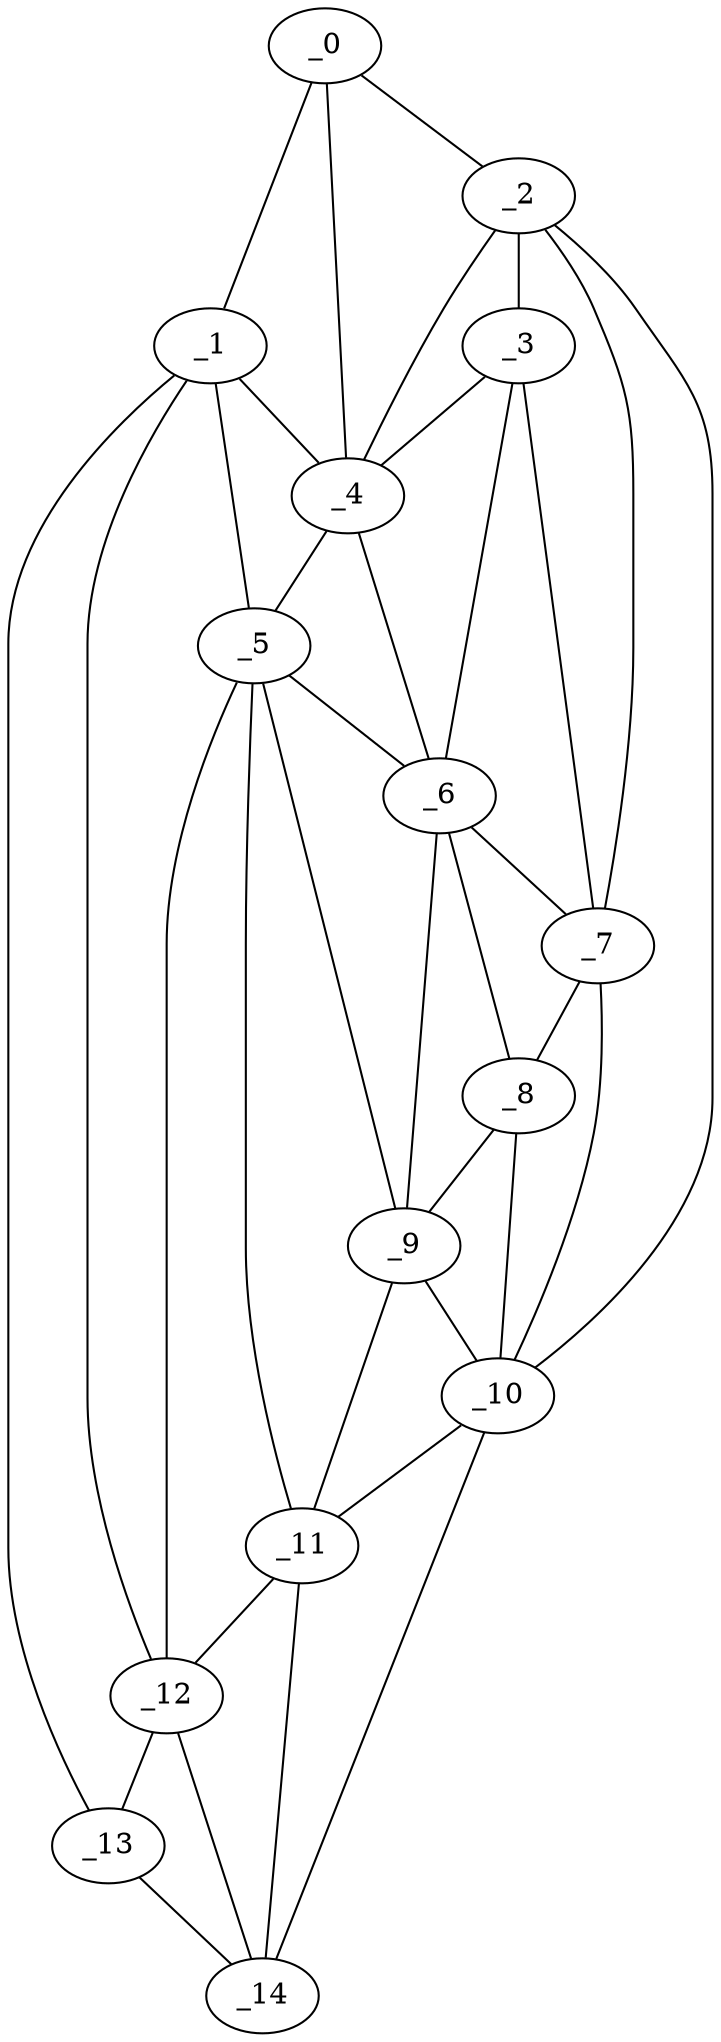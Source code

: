 graph "obj48__215.gxl" {
	_0	 [x=24,
		y=63];
	_1	 [x=24,
		y=88];
	_0 -- _1	 [valence=1];
	_2	 [x=36,
		y=9];
	_0 -- _2	 [valence=1];
	_4	 [x=81,
		y=51];
	_0 -- _4	 [valence=1];
	_1 -- _4	 [valence=2];
	_5	 [x=87,
		y=57];
	_1 -- _5	 [valence=1];
	_12	 [x=114,
		y=87];
	_1 -- _12	 [valence=2];
	_13	 [x=118,
		y=98];
	_1 -- _13	 [valence=1];
	_3	 [x=79,
		y=21];
	_2 -- _3	 [valence=1];
	_2 -- _4	 [valence=2];
	_7	 [x=92,
		y=18];
	_2 -- _7	 [valence=2];
	_10	 [x=105,
		y=19];
	_2 -- _10	 [valence=1];
	_3 -- _4	 [valence=2];
	_6	 [x=88,
		y=49];
	_3 -- _6	 [valence=1];
	_3 -- _7	 [valence=2];
	_4 -- _5	 [valence=1];
	_4 -- _6	 [valence=2];
	_5 -- _6	 [valence=2];
	_9	 [x=104,
		y=51];
	_5 -- _9	 [valence=2];
	_11	 [x=114,
		y=71];
	_5 -- _11	 [valence=2];
	_5 -- _12	 [valence=2];
	_6 -- _7	 [valence=1];
	_8	 [x=102,
		y=43];
	_6 -- _8	 [valence=2];
	_6 -- _9	 [valence=2];
	_7 -- _8	 [valence=2];
	_7 -- _10	 [valence=2];
	_8 -- _9	 [valence=2];
	_8 -- _10	 [valence=2];
	_9 -- _10	 [valence=2];
	_9 -- _11	 [valence=1];
	_10 -- _11	 [valence=1];
	_14	 [x=125,
		y=83];
	_10 -- _14	 [valence=1];
	_11 -- _12	 [valence=1];
	_11 -- _14	 [valence=2];
	_12 -- _13	 [valence=1];
	_12 -- _14	 [valence=1];
	_13 -- _14	 [valence=1];
}
